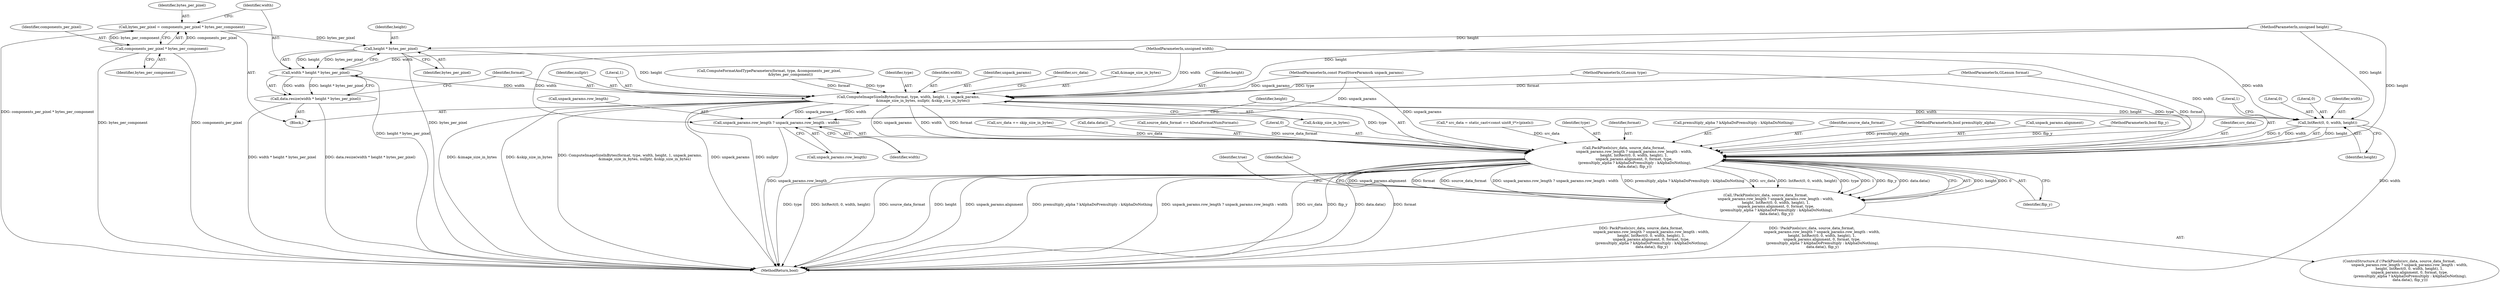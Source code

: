 digraph "0_Chrome_9b99a43fc119a2533a87e2357cad8f603779a7b9_7@integer" {
"1000137" [label="(Call,bytes_per_pixel = components_per_pixel * bytes_per_component)"];
"1000139" [label="(Call,components_per_pixel * bytes_per_component)"];
"1000145" [label="(Call,height * bytes_per_pixel)"];
"1000143" [label="(Call,width * height * bytes_per_pixel)"];
"1000142" [label="(Call,data.resize(width * height * bytes_per_pixel))"];
"1000150" [label="(Call,ComputeImageSizeInBytes(format, type, width, height, 1, unpack_params,\n                          &image_size_in_bytes, nullptr, &skip_size_in_bytes))"];
"1000176" [label="(Call,PackPixels(src_data, source_data_format,\n                  unpack_params.row_length ? unpack_params.row_length : width,\n                  height, IntRect(0, 0, width, height), 1,\n                  unpack_params.alignment, 0, format, type,\n                   (premultiply_alpha ? kAlphaDoPremultiply : kAlphaDoNothing),\n                   data.data(), flip_y))"];
"1000175" [label="(Call,!PackPixels(src_data, source_data_format,\n                  unpack_params.row_length ? unpack_params.row_length : width,\n                  height, IntRect(0, 0, width, height), 1,\n                  unpack_params.alignment, 0, format, type,\n                   (premultiply_alpha ? kAlphaDoPremultiply : kAlphaDoNothing),\n                   data.data(), flip_y))"];
"1000179" [label="(Call,unpack_params.row_length ? unpack_params.row_length : width)"];
"1000188" [label="(Call,IntRect(0, 0, width, height))"];
"1000104" [label="(MethodParameterIn,GLenum type)"];
"1000140" [label="(Identifier,components_per_pixel)"];
"1000110" [label="(Block,)"];
"1000177" [label="(Identifier,src_data)"];
"1000154" [label="(Identifier,height)"];
"1000159" [label="(Identifier,nullptr)"];
"1000155" [label="(Literal,1)"];
"1000102" [label="(MethodParameterIn,unsigned height)"];
"1000190" [label="(Literal,0)"];
"1000147" [label="(Identifier,bytes_per_pixel)"];
"1000139" [label="(Call,components_per_pixel * bytes_per_component)"];
"1000142" [label="(Call,data.resize(width * height * bytes_per_pixel))"];
"1000187" [label="(Identifier,height)"];
"1000192" [label="(Identifier,height)"];
"1000189" [label="(Literal,0)"];
"1000138" [label="(Identifier,bytes_per_pixel)"];
"1000145" [label="(Call,height * bytes_per_pixel)"];
"1000103" [label="(MethodParameterIn,GLenum format)"];
"1000179" [label="(Call,unpack_params.row_length ? unpack_params.row_length : width)"];
"1000127" [label="(Call,ComputeFormatAndTypeParameters(format, type, &components_per_pixel,\n                                      &bytes_per_component))"];
"1000171" [label="(Call,src_data += skip_size_in_bytes)"];
"1000174" [label="(ControlStructure,if (!PackPixels(src_data, source_data_format,\n                  unpack_params.row_length ? unpack_params.row_length : width,\n                  height, IntRect(0, 0, width, height), 1,\n                  unpack_params.alignment, 0, format, type,\n                   (premultiply_alpha ? kAlphaDoPremultiply : kAlphaDoNothing),\n                   data.data(), flip_y)))"];
"1000188" [label="(Call,IntRect(0, 0, width, height))"];
"1000144" [label="(Identifier,width)"];
"1000151" [label="(Identifier,format)"];
"1000183" [label="(Call,unpack_params.row_length)"];
"1000152" [label="(Identifier,type)"];
"1000204" [label="(Call,data.data())"];
"1000146" [label="(Identifier,height)"];
"1000153" [label="(Identifier,width)"];
"1000210" [label="(MethodReturn,bool)"];
"1000156" [label="(Identifier,unpack_params)"];
"1000176" [label="(Call,PackPixels(src_data, source_data_format,\n                  unpack_params.row_length ? unpack_params.row_length : width,\n                  height, IntRect(0, 0, width, height), 1,\n                  unpack_params.alignment, 0, format, type,\n                   (premultiply_alpha ? kAlphaDoPremultiply : kAlphaDoNothing),\n                   data.data(), flip_y))"];
"1000118" [label="(Call,source_data_format == kDataFormatNumFormats)"];
"1000197" [label="(Literal,0)"];
"1000164" [label="(Identifier,src_data)"];
"1000163" [label="(Call,* src_data = static_cast<const uint8_t*>(pixels))"];
"1000175" [label="(Call,!PackPixels(src_data, source_data_format,\n                  unpack_params.row_length ? unpack_params.row_length : width,\n                  height, IntRect(0, 0, width, height), 1,\n                  unpack_params.alignment, 0, format, type,\n                   (premultiply_alpha ? kAlphaDoPremultiply : kAlphaDoNothing),\n                   data.data(), flip_y))"];
"1000186" [label="(Identifier,width)"];
"1000160" [label="(Call,&skip_size_in_bytes)"];
"1000199" [label="(Identifier,type)"];
"1000198" [label="(Identifier,format)"];
"1000191" [label="(Identifier,width)"];
"1000200" [label="(Call,premultiply_alpha ? kAlphaDoPremultiply : kAlphaDoNothing)"];
"1000209" [label="(Identifier,true)"];
"1000178" [label="(Identifier,source_data_format)"];
"1000107" [label="(MethodParameterIn,bool premultiply_alpha)"];
"1000150" [label="(Call,ComputeImageSizeInBytes(format, type, width, height, 1, unpack_params,\n                          &image_size_in_bytes, nullptr, &skip_size_in_bytes))"];
"1000157" [label="(Call,&image_size_in_bytes)"];
"1000207" [label="(Identifier,false)"];
"1000205" [label="(Identifier,flip_y)"];
"1000141" [label="(Identifier,bytes_per_component)"];
"1000180" [label="(Call,unpack_params.row_length)"];
"1000194" [label="(Call,unpack_params.alignment)"];
"1000137" [label="(Call,bytes_per_pixel = components_per_pixel * bytes_per_component)"];
"1000105" [label="(MethodParameterIn,const PixelStoreParams& unpack_params)"];
"1000193" [label="(Literal,1)"];
"1000106" [label="(MethodParameterIn,bool flip_y)"];
"1000143" [label="(Call,width * height * bytes_per_pixel)"];
"1000101" [label="(MethodParameterIn,unsigned width)"];
"1000137" -> "1000110"  [label="AST: "];
"1000137" -> "1000139"  [label="CFG: "];
"1000138" -> "1000137"  [label="AST: "];
"1000139" -> "1000137"  [label="AST: "];
"1000144" -> "1000137"  [label="CFG: "];
"1000137" -> "1000210"  [label="DDG: components_per_pixel * bytes_per_component"];
"1000139" -> "1000137"  [label="DDG: components_per_pixel"];
"1000139" -> "1000137"  [label="DDG: bytes_per_component"];
"1000137" -> "1000145"  [label="DDG: bytes_per_pixel"];
"1000139" -> "1000141"  [label="CFG: "];
"1000140" -> "1000139"  [label="AST: "];
"1000141" -> "1000139"  [label="AST: "];
"1000139" -> "1000210"  [label="DDG: components_per_pixel"];
"1000139" -> "1000210"  [label="DDG: bytes_per_component"];
"1000145" -> "1000143"  [label="AST: "];
"1000145" -> "1000147"  [label="CFG: "];
"1000146" -> "1000145"  [label="AST: "];
"1000147" -> "1000145"  [label="AST: "];
"1000143" -> "1000145"  [label="CFG: "];
"1000145" -> "1000210"  [label="DDG: bytes_per_pixel"];
"1000145" -> "1000143"  [label="DDG: height"];
"1000145" -> "1000143"  [label="DDG: bytes_per_pixel"];
"1000102" -> "1000145"  [label="DDG: height"];
"1000145" -> "1000150"  [label="DDG: height"];
"1000143" -> "1000142"  [label="AST: "];
"1000144" -> "1000143"  [label="AST: "];
"1000142" -> "1000143"  [label="CFG: "];
"1000143" -> "1000210"  [label="DDG: height * bytes_per_pixel"];
"1000143" -> "1000142"  [label="DDG: width"];
"1000143" -> "1000142"  [label="DDG: height * bytes_per_pixel"];
"1000101" -> "1000143"  [label="DDG: width"];
"1000143" -> "1000150"  [label="DDG: width"];
"1000142" -> "1000110"  [label="AST: "];
"1000151" -> "1000142"  [label="CFG: "];
"1000142" -> "1000210"  [label="DDG: data.resize(width * height * bytes_per_pixel)"];
"1000142" -> "1000210"  [label="DDG: width * height * bytes_per_pixel"];
"1000150" -> "1000110"  [label="AST: "];
"1000150" -> "1000160"  [label="CFG: "];
"1000151" -> "1000150"  [label="AST: "];
"1000152" -> "1000150"  [label="AST: "];
"1000153" -> "1000150"  [label="AST: "];
"1000154" -> "1000150"  [label="AST: "];
"1000155" -> "1000150"  [label="AST: "];
"1000156" -> "1000150"  [label="AST: "];
"1000157" -> "1000150"  [label="AST: "];
"1000159" -> "1000150"  [label="AST: "];
"1000160" -> "1000150"  [label="AST: "];
"1000164" -> "1000150"  [label="CFG: "];
"1000150" -> "1000210"  [label="DDG: nullptr"];
"1000150" -> "1000210"  [label="DDG: &image_size_in_bytes"];
"1000150" -> "1000210"  [label="DDG: &skip_size_in_bytes"];
"1000150" -> "1000210"  [label="DDG: ComputeImageSizeInBytes(format, type, width, height, 1, unpack_params,\n                          &image_size_in_bytes, nullptr, &skip_size_in_bytes)"];
"1000150" -> "1000210"  [label="DDG: unpack_params"];
"1000127" -> "1000150"  [label="DDG: format"];
"1000127" -> "1000150"  [label="DDG: type"];
"1000103" -> "1000150"  [label="DDG: format"];
"1000104" -> "1000150"  [label="DDG: type"];
"1000101" -> "1000150"  [label="DDG: width"];
"1000102" -> "1000150"  [label="DDG: height"];
"1000105" -> "1000150"  [label="DDG: unpack_params"];
"1000150" -> "1000176"  [label="DDG: unpack_params"];
"1000150" -> "1000176"  [label="DDG: width"];
"1000150" -> "1000176"  [label="DDG: format"];
"1000150" -> "1000176"  [label="DDG: type"];
"1000150" -> "1000179"  [label="DDG: unpack_params"];
"1000150" -> "1000179"  [label="DDG: width"];
"1000150" -> "1000188"  [label="DDG: width"];
"1000150" -> "1000188"  [label="DDG: height"];
"1000176" -> "1000175"  [label="AST: "];
"1000176" -> "1000205"  [label="CFG: "];
"1000177" -> "1000176"  [label="AST: "];
"1000178" -> "1000176"  [label="AST: "];
"1000179" -> "1000176"  [label="AST: "];
"1000187" -> "1000176"  [label="AST: "];
"1000188" -> "1000176"  [label="AST: "];
"1000193" -> "1000176"  [label="AST: "];
"1000194" -> "1000176"  [label="AST: "];
"1000197" -> "1000176"  [label="AST: "];
"1000198" -> "1000176"  [label="AST: "];
"1000199" -> "1000176"  [label="AST: "];
"1000200" -> "1000176"  [label="AST: "];
"1000204" -> "1000176"  [label="AST: "];
"1000205" -> "1000176"  [label="AST: "];
"1000175" -> "1000176"  [label="CFG: "];
"1000176" -> "1000210"  [label="DDG: type"];
"1000176" -> "1000210"  [label="DDG: IntRect(0, 0, width, height)"];
"1000176" -> "1000210"  [label="DDG: source_data_format"];
"1000176" -> "1000210"  [label="DDG: height"];
"1000176" -> "1000210"  [label="DDG: unpack_params.alignment"];
"1000176" -> "1000210"  [label="DDG: premultiply_alpha ? kAlphaDoPremultiply : kAlphaDoNothing"];
"1000176" -> "1000210"  [label="DDG: unpack_params.row_length ? unpack_params.row_length : width"];
"1000176" -> "1000210"  [label="DDG: src_data"];
"1000176" -> "1000210"  [label="DDG: flip_y"];
"1000176" -> "1000210"  [label="DDG: data.data()"];
"1000176" -> "1000210"  [label="DDG: format"];
"1000176" -> "1000175"  [label="DDG: height"];
"1000176" -> "1000175"  [label="DDG: 0"];
"1000176" -> "1000175"  [label="DDG: unpack_params.alignment"];
"1000176" -> "1000175"  [label="DDG: format"];
"1000176" -> "1000175"  [label="DDG: source_data_format"];
"1000176" -> "1000175"  [label="DDG: unpack_params.row_length ? unpack_params.row_length : width"];
"1000176" -> "1000175"  [label="DDG: premultiply_alpha ? kAlphaDoPremultiply : kAlphaDoNothing"];
"1000176" -> "1000175"  [label="DDG: src_data"];
"1000176" -> "1000175"  [label="DDG: IntRect(0, 0, width, height)"];
"1000176" -> "1000175"  [label="DDG: type"];
"1000176" -> "1000175"  [label="DDG: 1"];
"1000176" -> "1000175"  [label="DDG: flip_y"];
"1000176" -> "1000175"  [label="DDG: data.data()"];
"1000163" -> "1000176"  [label="DDG: src_data"];
"1000171" -> "1000176"  [label="DDG: src_data"];
"1000118" -> "1000176"  [label="DDG: source_data_format"];
"1000105" -> "1000176"  [label="DDG: unpack_params"];
"1000101" -> "1000176"  [label="DDG: width"];
"1000188" -> "1000176"  [label="DDG: height"];
"1000188" -> "1000176"  [label="DDG: 0"];
"1000188" -> "1000176"  [label="DDG: width"];
"1000102" -> "1000176"  [label="DDG: height"];
"1000103" -> "1000176"  [label="DDG: format"];
"1000104" -> "1000176"  [label="DDG: type"];
"1000107" -> "1000176"  [label="DDG: premultiply_alpha"];
"1000106" -> "1000176"  [label="DDG: flip_y"];
"1000175" -> "1000174"  [label="AST: "];
"1000207" -> "1000175"  [label="CFG: "];
"1000209" -> "1000175"  [label="CFG: "];
"1000175" -> "1000210"  [label="DDG: PackPixels(src_data, source_data_format,\n                  unpack_params.row_length ? unpack_params.row_length : width,\n                  height, IntRect(0, 0, width, height), 1,\n                  unpack_params.alignment, 0, format, type,\n                   (premultiply_alpha ? kAlphaDoPremultiply : kAlphaDoNothing),\n                   data.data(), flip_y)"];
"1000175" -> "1000210"  [label="DDG: !PackPixels(src_data, source_data_format,\n                  unpack_params.row_length ? unpack_params.row_length : width,\n                  height, IntRect(0, 0, width, height), 1,\n                  unpack_params.alignment, 0, format, type,\n                   (premultiply_alpha ? kAlphaDoPremultiply : kAlphaDoNothing),\n                   data.data(), flip_y)"];
"1000179" -> "1000183"  [label="CFG: "];
"1000179" -> "1000186"  [label="CFG: "];
"1000180" -> "1000179"  [label="AST: "];
"1000183" -> "1000179"  [label="AST: "];
"1000186" -> "1000179"  [label="AST: "];
"1000187" -> "1000179"  [label="CFG: "];
"1000179" -> "1000210"  [label="DDG: unpack_params.row_length"];
"1000105" -> "1000179"  [label="DDG: unpack_params"];
"1000101" -> "1000179"  [label="DDG: width"];
"1000188" -> "1000192"  [label="CFG: "];
"1000189" -> "1000188"  [label="AST: "];
"1000190" -> "1000188"  [label="AST: "];
"1000191" -> "1000188"  [label="AST: "];
"1000192" -> "1000188"  [label="AST: "];
"1000193" -> "1000188"  [label="CFG: "];
"1000188" -> "1000210"  [label="DDG: width"];
"1000101" -> "1000188"  [label="DDG: width"];
"1000102" -> "1000188"  [label="DDG: height"];
}
